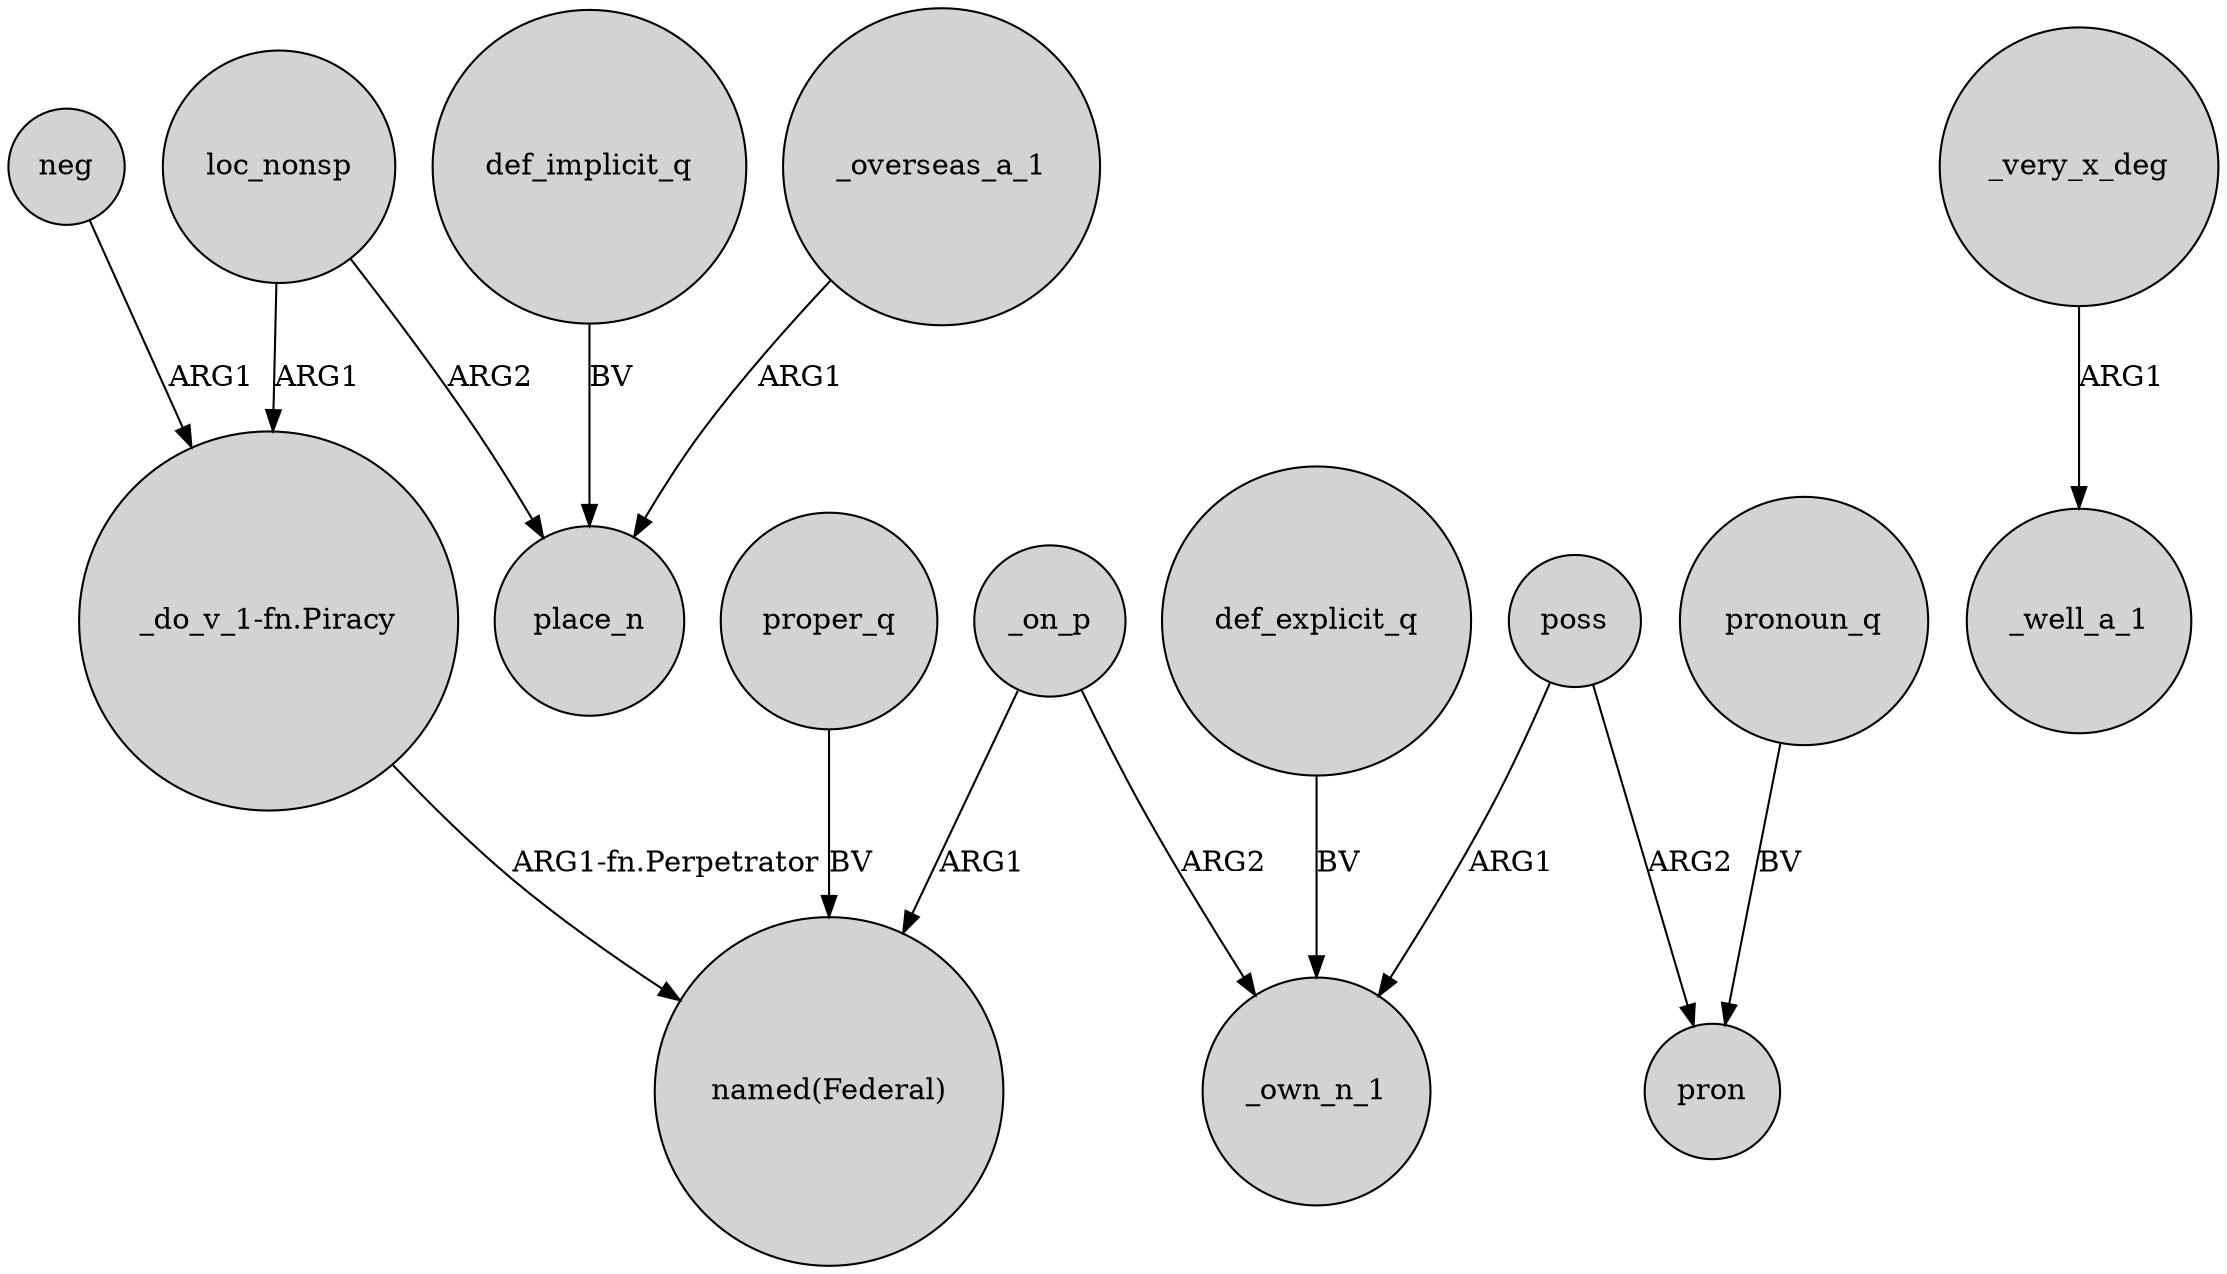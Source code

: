 digraph {
	node [shape=circle style=filled]
	loc_nonsp -> place_n [label=ARG2]
	_very_x_deg -> _well_a_1 [label=ARG1]
	"_do_v_1-fn.Piracy" -> "named(Federal)" [label="ARG1-fn.Perpetrator"]
	_overseas_a_1 -> place_n [label=ARG1]
	proper_q -> "named(Federal)" [label=BV]
	def_implicit_q -> place_n [label=BV]
	poss -> _own_n_1 [label=ARG1]
	def_explicit_q -> _own_n_1 [label=BV]
	_on_p -> "named(Federal)" [label=ARG1]
	loc_nonsp -> "_do_v_1-fn.Piracy" [label=ARG1]
	pronoun_q -> pron [label=BV]
	poss -> pron [label=ARG2]
	_on_p -> _own_n_1 [label=ARG2]
	neg -> "_do_v_1-fn.Piracy" [label=ARG1]
}
